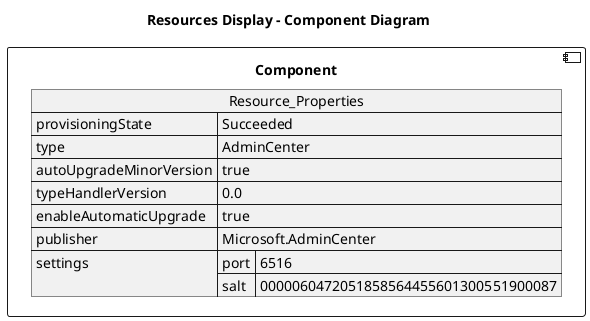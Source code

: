 @startuml

title Resources Display - Component Diagram

component Component {

json  Resource_Properties {
  "provisioningState": "Succeeded",
  "type": "AdminCenter",
  "autoUpgradeMinorVersion": true,
  "typeHandlerVersion": "0.0",
  "enableAutomaticUpgrade": true,
  "publisher": "Microsoft.AdminCenter",
  "settings": {
    "port": "6516",
    "salt": "0000060472051858564455601300551900087"
  }
}
}
@enduml
